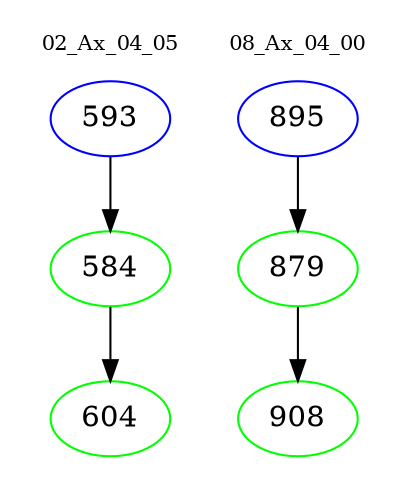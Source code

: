 digraph{
subgraph cluster_0 {
color = white
label = "02_Ax_04_05";
fontsize=10;
T0_593 [label="593", color="blue"]
T0_593 -> T0_584 [color="black"]
T0_584 [label="584", color="green"]
T0_584 -> T0_604 [color="black"]
T0_604 [label="604", color="green"]
}
subgraph cluster_1 {
color = white
label = "08_Ax_04_00";
fontsize=10;
T1_895 [label="895", color="blue"]
T1_895 -> T1_879 [color="black"]
T1_879 [label="879", color="green"]
T1_879 -> T1_908 [color="black"]
T1_908 [label="908", color="green"]
}
}
